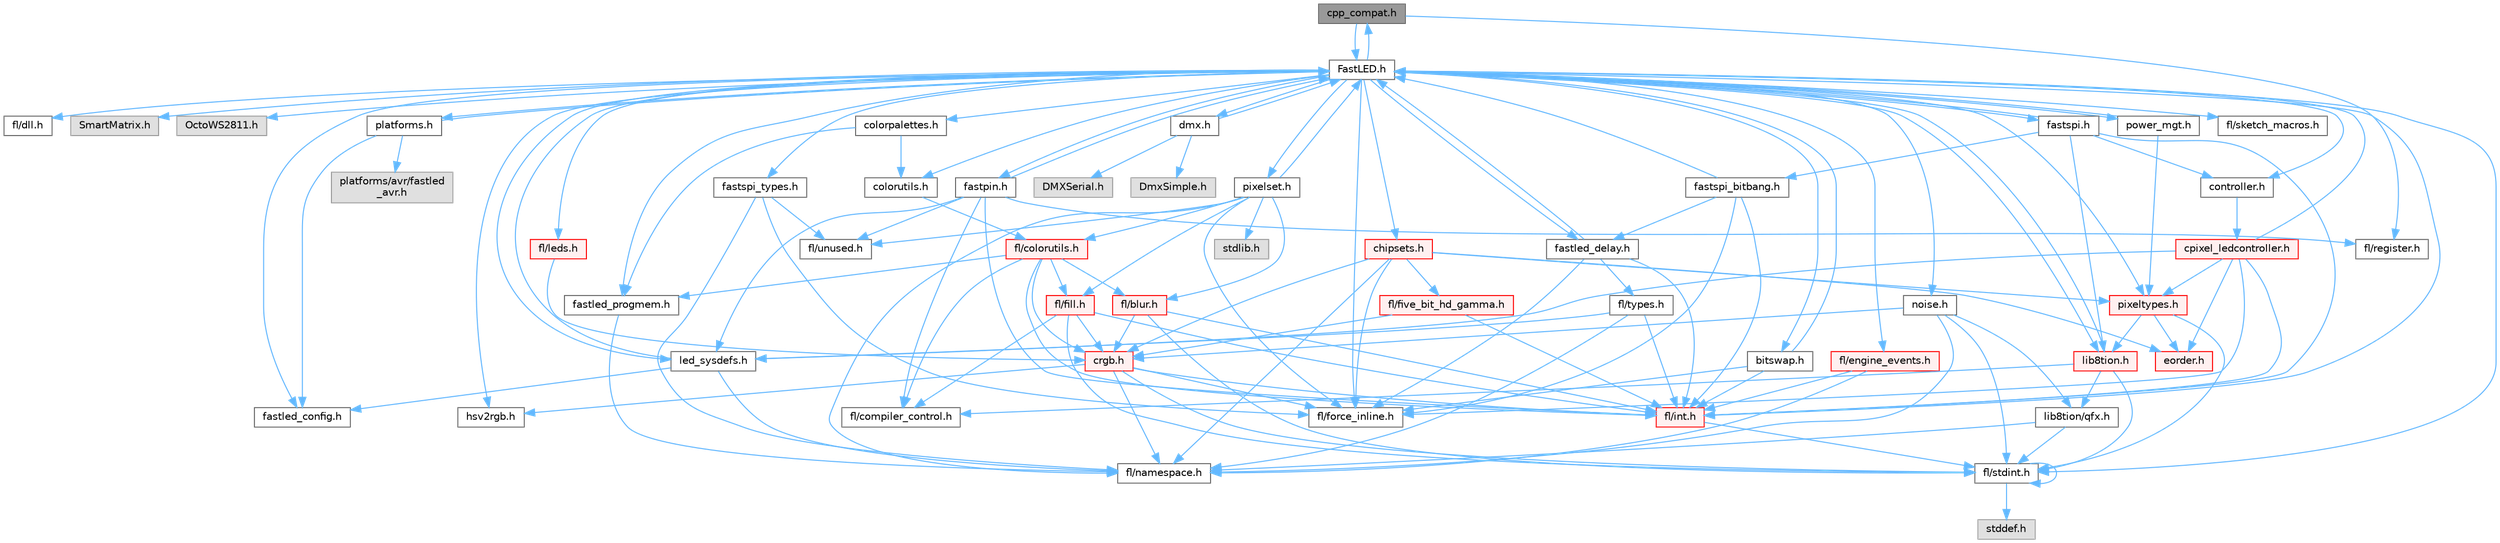 digraph "cpp_compat.h"
{
 // INTERACTIVE_SVG=YES
 // LATEX_PDF_SIZE
  bgcolor="transparent";
  edge [fontname=Helvetica,fontsize=10,labelfontname=Helvetica,labelfontsize=10];
  node [fontname=Helvetica,fontsize=10,shape=box,height=0.2,width=0.4];
  Node1 [id="Node000001",label="cpp_compat.h",height=0.2,width=0.4,color="gray40", fillcolor="grey60", style="filled", fontcolor="black",tooltip="Compatibility functions based on C++ version."];
  Node1 -> Node2 [id="edge1_Node000001_Node000002",color="steelblue1",style="solid",tooltip=" "];
  Node2 [id="Node000002",label="FastLED.h",height=0.2,width=0.4,color="grey40", fillcolor="white", style="filled",URL="$db/d97/_fast_l_e_d_8h.html",tooltip="central include file for FastLED, defines the CFastLED class/object"];
  Node2 -> Node3 [id="edge2_Node000002_Node000003",color="steelblue1",style="solid",tooltip=" "];
  Node3 [id="Node000003",label="fl/stdint.h",height=0.2,width=0.4,color="grey40", fillcolor="white", style="filled",URL="$df/dd8/stdint_8h.html",tooltip=" "];
  Node3 -> Node4 [id="edge3_Node000003_Node000004",color="steelblue1",style="solid",tooltip=" "];
  Node4 [id="Node000004",label="stddef.h",height=0.2,width=0.4,color="grey60", fillcolor="#E0E0E0", style="filled",tooltip=" "];
  Node3 -> Node3 [id="edge4_Node000003_Node000003",color="steelblue1",style="solid",tooltip=" "];
  Node2 -> Node5 [id="edge5_Node000002_Node000005",color="steelblue1",style="solid",tooltip=" "];
  Node5 [id="Node000005",label="fl/dll.h",height=0.2,width=0.4,color="grey40", fillcolor="white", style="filled",URL="$d3/d4b/dll_8h.html",tooltip="FastLED dynamic library interface - lightweight header for external callers."];
  Node2 -> Node6 [id="edge6_Node000002_Node000006",color="steelblue1",style="solid",tooltip=" "];
  Node6 [id="Node000006",label="SmartMatrix.h",height=0.2,width=0.4,color="grey60", fillcolor="#E0E0E0", style="filled",tooltip=" "];
  Node2 -> Node7 [id="edge7_Node000002_Node000007",color="steelblue1",style="solid",tooltip=" "];
  Node7 [id="Node000007",label="OctoWS2811.h",height=0.2,width=0.4,color="grey60", fillcolor="#E0E0E0", style="filled",tooltip=" "];
  Node2 -> Node8 [id="edge8_Node000002_Node000008",color="steelblue1",style="solid",tooltip=" "];
  Node8 [id="Node000008",label="fl/force_inline.h",height=0.2,width=0.4,color="grey40", fillcolor="white", style="filled",URL="$d4/d64/force__inline_8h.html",tooltip=" "];
  Node2 -> Node1 [id="edge9_Node000002_Node000001",color="steelblue1",style="solid",tooltip=" "];
  Node2 -> Node9 [id="edge10_Node000002_Node000009",color="steelblue1",style="solid",tooltip=" "];
  Node9 [id="Node000009",label="fastled_config.h",height=0.2,width=0.4,color="grey40", fillcolor="white", style="filled",URL="$d5/d11/fastled__config_8h.html",tooltip="Contains definitions that can be used to configure FastLED at compile time."];
  Node2 -> Node10 [id="edge11_Node000002_Node000010",color="steelblue1",style="solid",tooltip=" "];
  Node10 [id="Node000010",label="led_sysdefs.h",height=0.2,width=0.4,color="grey40", fillcolor="white", style="filled",URL="$d9/d3e/led__sysdefs_8h.html",tooltip="Determines which platform system definitions to include."];
  Node10 -> Node2 [id="edge12_Node000010_Node000002",color="steelblue1",style="solid",tooltip=" "];
  Node10 -> Node9 [id="edge13_Node000010_Node000009",color="steelblue1",style="solid",tooltip=" "];
  Node10 -> Node11 [id="edge14_Node000010_Node000011",color="steelblue1",style="solid",tooltip=" "];
  Node11 [id="Node000011",label="fl/namespace.h",height=0.2,width=0.4,color="grey40", fillcolor="white", style="filled",URL="$df/d2a/namespace_8h.html",tooltip="Implements the FastLED namespace macros."];
  Node2 -> Node12 [id="edge15_Node000002_Node000012",color="steelblue1",style="solid",tooltip=" "];
  Node12 [id="Node000012",label="fastled_delay.h",height=0.2,width=0.4,color="grey40", fillcolor="white", style="filled",URL="$d0/da8/fastled__delay_8h.html",tooltip="Utility functions and classes for managing delay cycles."];
  Node12 -> Node2 [id="edge16_Node000012_Node000002",color="steelblue1",style="solid",tooltip=" "];
  Node12 -> Node13 [id="edge17_Node000012_Node000013",color="steelblue1",style="solid",tooltip=" "];
  Node13 [id="Node000013",label="fl/types.h",height=0.2,width=0.4,color="grey40", fillcolor="white", style="filled",URL="$d7/da1/fl_2types_8h.html",tooltip=" "];
  Node13 -> Node11 [id="edge18_Node000013_Node000011",color="steelblue1",style="solid",tooltip=" "];
  Node13 -> Node14 [id="edge19_Node000013_Node000014",color="steelblue1",style="solid",tooltip=" "];
  Node14 [id="Node000014",label="fl/int.h",height=0.2,width=0.4,color="red", fillcolor="#FFF0F0", style="filled",URL="$d3/d7e/int_8h.html",tooltip=" "];
  Node14 -> Node3 [id="edge20_Node000014_Node000003",color="steelblue1",style="solid",tooltip=" "];
  Node13 -> Node10 [id="edge21_Node000013_Node000010",color="steelblue1",style="solid",tooltip=" "];
  Node12 -> Node8 [id="edge22_Node000012_Node000008",color="steelblue1",style="solid",tooltip=" "];
  Node12 -> Node14 [id="edge23_Node000012_Node000014",color="steelblue1",style="solid",tooltip=" "];
  Node2 -> Node16 [id="edge24_Node000002_Node000016",color="steelblue1",style="solid",tooltip=" "];
  Node16 [id="Node000016",label="bitswap.h",height=0.2,width=0.4,color="grey40", fillcolor="white", style="filled",URL="$de/ded/bitswap_8h.html",tooltip="Functions for doing a rotation of bits/bytes used by parallel output."];
  Node16 -> Node2 [id="edge25_Node000016_Node000002",color="steelblue1",style="solid",tooltip=" "];
  Node16 -> Node8 [id="edge26_Node000016_Node000008",color="steelblue1",style="solid",tooltip=" "];
  Node16 -> Node14 [id="edge27_Node000016_Node000014",color="steelblue1",style="solid",tooltip=" "];
  Node2 -> Node17 [id="edge28_Node000002_Node000017",color="steelblue1",style="solid",tooltip=" "];
  Node17 [id="Node000017",label="controller.h",height=0.2,width=0.4,color="grey40", fillcolor="white", style="filled",URL="$d2/dd9/controller_8h.html",tooltip="deprecated: base definitions used by led controllers for writing out led data"];
  Node17 -> Node18 [id="edge29_Node000017_Node000018",color="steelblue1",style="solid",tooltip=" "];
  Node18 [id="Node000018",label="cpixel_ledcontroller.h",height=0.2,width=0.4,color="red", fillcolor="#FFF0F0", style="filled",URL="$d9/d57/cpixel__ledcontroller_8h.html",tooltip="defines the templated version of the CLEDController class"];
  Node18 -> Node2 [id="edge30_Node000018_Node000002",color="steelblue1",style="solid",tooltip=" "];
  Node18 -> Node10 [id="edge31_Node000018_Node000010",color="steelblue1",style="solid",tooltip=" "];
  Node18 -> Node19 [id="edge32_Node000018_Node000019",color="steelblue1",style="solid",tooltip=" "];
  Node19 [id="Node000019",label="pixeltypes.h",height=0.2,width=0.4,color="red", fillcolor="#FFF0F0", style="filled",URL="$d2/dba/pixeltypes_8h.html",tooltip="Includes defintions for RGB and HSV pixels."];
  Node19 -> Node3 [id="edge33_Node000019_Node000003",color="steelblue1",style="solid",tooltip=" "];
  Node19 -> Node20 [id="edge34_Node000019_Node000020",color="steelblue1",style="solid",tooltip=" "];
  Node20 [id="Node000020",label="lib8tion.h",height=0.2,width=0.4,color="red", fillcolor="#FFF0F0", style="filled",URL="$df/da5/lib8tion_8h.html",tooltip="Fast, efficient 8-bit math functions specifically designed for high-performance LED programming."];
  Node20 -> Node2 [id="edge35_Node000020_Node000002",color="steelblue1",style="solid",tooltip=" "];
  Node20 -> Node23 [id="edge36_Node000020_Node000023",color="steelblue1",style="solid",tooltip=" "];
  Node23 [id="Node000023",label="fl/compiler_control.h",height=0.2,width=0.4,color="grey40", fillcolor="white", style="filled",URL="$d4/d54/compiler__control_8h.html",tooltip=" "];
  Node20 -> Node3 [id="edge37_Node000020_Node000003",color="steelblue1",style="solid",tooltip=" "];
  Node20 -> Node25 [id="edge38_Node000020_Node000025",color="steelblue1",style="solid",tooltip=" "];
  Node25 [id="Node000025",label="lib8tion/qfx.h",height=0.2,width=0.4,color="grey40", fillcolor="white", style="filled",URL="$d2/d19/qfx_8h.html",tooltip=" "];
  Node25 -> Node3 [id="edge39_Node000025_Node000003",color="steelblue1",style="solid",tooltip=" "];
  Node25 -> Node11 [id="edge40_Node000025_Node000011",color="steelblue1",style="solid",tooltip=" "];
  Node19 -> Node80 [id="edge41_Node000019_Node000080",color="steelblue1",style="solid",tooltip=" "];
  Node80 [id="Node000080",label="eorder.h",height=0.2,width=0.4,color="red", fillcolor="#FFF0F0", style="filled",URL="$db/d07/eorder_8h.html",tooltip="Defines color channel ordering enumerations."];
  Node18 -> Node80 [id="edge42_Node000018_Node000080",color="steelblue1",style="solid",tooltip=" "];
  Node18 -> Node8 [id="edge43_Node000018_Node000008",color="steelblue1",style="solid",tooltip=" "];
  Node18 -> Node14 [id="edge44_Node000018_Node000014",color="steelblue1",style="solid",tooltip=" "];
  Node2 -> Node115 [id="edge45_Node000002_Node000115",color="steelblue1",style="solid",tooltip=" "];
  Node115 [id="Node000115",label="fastpin.h",height=0.2,width=0.4,color="grey40", fillcolor="white", style="filled",URL="$db/d65/fastpin_8h.html",tooltip="Class base definitions for defining fast pin access."];
  Node115 -> Node2 [id="edge46_Node000115_Node000002",color="steelblue1",style="solid",tooltip=" "];
  Node115 -> Node23 [id="edge47_Node000115_Node000023",color="steelblue1",style="solid",tooltip=" "];
  Node115 -> Node10 [id="edge48_Node000115_Node000010",color="steelblue1",style="solid",tooltip=" "];
  Node115 -> Node52 [id="edge49_Node000115_Node000052",color="steelblue1",style="solid",tooltip=" "];
  Node52 [id="Node000052",label="fl/unused.h",height=0.2,width=0.4,color="grey40", fillcolor="white", style="filled",URL="$d8/d4b/unused_8h.html",tooltip=" "];
  Node115 -> Node14 [id="edge50_Node000115_Node000014",color="steelblue1",style="solid",tooltip=" "];
  Node115 -> Node116 [id="edge51_Node000115_Node000116",color="steelblue1",style="solid",tooltip=" "];
  Node116 [id="Node000116",label="fl/register.h",height=0.2,width=0.4,color="grey40", fillcolor="white", style="filled",URL="$df/d80/register_8h.html",tooltip=" "];
  Node2 -> Node117 [id="edge52_Node000002_Node000117",color="steelblue1",style="solid",tooltip=" "];
  Node117 [id="Node000117",label="fastspi_types.h",height=0.2,width=0.4,color="grey40", fillcolor="white", style="filled",URL="$d2/ddb/fastspi__types_8h.html",tooltip="Data types and constants used by SPI interfaces."];
  Node117 -> Node8 [id="edge53_Node000117_Node000008",color="steelblue1",style="solid",tooltip=" "];
  Node117 -> Node11 [id="edge54_Node000117_Node000011",color="steelblue1",style="solid",tooltip=" "];
  Node117 -> Node52 [id="edge55_Node000117_Node000052",color="steelblue1",style="solid",tooltip=" "];
  Node2 -> Node118 [id="edge56_Node000002_Node000118",color="steelblue1",style="solid",tooltip=" "];
  Node118 [id="Node000118",label="dmx.h",height=0.2,width=0.4,color="grey40", fillcolor="white", style="filled",URL="$d3/de1/dmx_8h.html",tooltip="Defines the DMX512-based LED controllers."];
  Node118 -> Node2 [id="edge57_Node000118_Node000002",color="steelblue1",style="solid",tooltip=" "];
  Node118 -> Node119 [id="edge58_Node000118_Node000119",color="steelblue1",style="solid",tooltip=" "];
  Node119 [id="Node000119",label="DmxSimple.h",height=0.2,width=0.4,color="grey60", fillcolor="#E0E0E0", style="filled",tooltip=" "];
  Node118 -> Node120 [id="edge59_Node000118_Node000120",color="steelblue1",style="solid",tooltip=" "];
  Node120 [id="Node000120",label="DMXSerial.h",height=0.2,width=0.4,color="grey60", fillcolor="#E0E0E0", style="filled",tooltip=" "];
  Node2 -> Node121 [id="edge60_Node000002_Node000121",color="steelblue1",style="solid",tooltip=" "];
  Node121 [id="Node000121",label="platforms.h",height=0.2,width=0.4,color="grey40", fillcolor="white", style="filled",URL="$da/dc9/platforms_8h.html",tooltip="Determines which platforms headers to include."];
  Node121 -> Node2 [id="edge61_Node000121_Node000002",color="steelblue1",style="solid",tooltip=" "];
  Node121 -> Node9 [id="edge62_Node000121_Node000009",color="steelblue1",style="solid",tooltip=" "];
  Node121 -> Node122 [id="edge63_Node000121_Node000122",color="steelblue1",style="solid",tooltip=" "];
  Node122 [id="Node000122",label="platforms/avr/fastled\l_avr.h",height=0.2,width=0.4,color="grey60", fillcolor="#E0E0E0", style="filled",tooltip=" "];
  Node2 -> Node29 [id="edge64_Node000002_Node000029",color="steelblue1",style="solid",tooltip=" "];
  Node29 [id="Node000029",label="fastled_progmem.h",height=0.2,width=0.4,color="grey40", fillcolor="white", style="filled",URL="$df/dab/fastled__progmem_8h.html",tooltip="Wrapper definitions to allow seamless use of PROGMEM in environments that have it."];
  Node29 -> Node11 [id="edge65_Node000029_Node000011",color="steelblue1",style="solid",tooltip=" "];
  Node2 -> Node20 [id="edge66_Node000002_Node000020",color="steelblue1",style="solid",tooltip=" "];
  Node2 -> Node19 [id="edge67_Node000002_Node000019",color="steelblue1",style="solid",tooltip=" "];
  Node2 -> Node76 [id="edge68_Node000002_Node000076",color="steelblue1",style="solid",tooltip=" "];
  Node76 [id="Node000076",label="hsv2rgb.h",height=0.2,width=0.4,color="grey40", fillcolor="white", style="filled",URL="$de/d9a/hsv2rgb_8h.html",tooltip="Functions to convert from the HSV colorspace to the RGB colorspace."];
  Node2 -> Node123 [id="edge69_Node000002_Node000123",color="steelblue1",style="solid",tooltip=" "];
  Node123 [id="Node000123",label="colorutils.h",height=0.2,width=0.4,color="grey40", fillcolor="white", style="filled",URL="$d1/dfb/colorutils_8h.html",tooltip=" "];
  Node123 -> Node124 [id="edge70_Node000123_Node000124",color="steelblue1",style="solid",tooltip=" "];
  Node124 [id="Node000124",label="fl/colorutils.h",height=0.2,width=0.4,color="red", fillcolor="#FFF0F0", style="filled",URL="$d7/df9/fl_2colorutils_8h.html",tooltip="Utility functions for color fill, palettes, blending, and more."];
  Node124 -> Node14 [id="edge71_Node000124_Node000014",color="steelblue1",style="solid",tooltip=" "];
  Node124 -> Node72 [id="edge72_Node000124_Node000072",color="steelblue1",style="solid",tooltip=" "];
  Node72 [id="Node000072",label="crgb.h",height=0.2,width=0.4,color="red", fillcolor="#FFF0F0", style="filled",URL="$db/dd1/crgb_8h.html",tooltip="Defines the red, green, and blue (RGB) pixel struct."];
  Node72 -> Node3 [id="edge73_Node000072_Node000003",color="steelblue1",style="solid",tooltip=" "];
  Node72 -> Node14 [id="edge74_Node000072_Node000014",color="steelblue1",style="solid",tooltip=" "];
  Node72 -> Node11 [id="edge75_Node000072_Node000011",color="steelblue1",style="solid",tooltip=" "];
  Node72 -> Node8 [id="edge76_Node000072_Node000008",color="steelblue1",style="solid",tooltip=" "];
  Node72 -> Node76 [id="edge77_Node000072_Node000076",color="steelblue1",style="solid",tooltip=" "];
  Node124 -> Node29 [id="edge78_Node000124_Node000029",color="steelblue1",style="solid",tooltip=" "];
  Node124 -> Node125 [id="edge79_Node000124_Node000125",color="steelblue1",style="solid",tooltip=" "];
  Node125 [id="Node000125",label="fl/blur.h",height=0.2,width=0.4,color="red", fillcolor="#FFF0F0", style="filled",URL="$d4/df5/blur_8h.html",tooltip=" "];
  Node125 -> Node3 [id="edge80_Node000125_Node000003",color="steelblue1",style="solid",tooltip=" "];
  Node125 -> Node14 [id="edge81_Node000125_Node000014",color="steelblue1",style="solid",tooltip=" "];
  Node125 -> Node72 [id="edge82_Node000125_Node000072",color="steelblue1",style="solid",tooltip=" "];
  Node124 -> Node127 [id="edge83_Node000124_Node000127",color="steelblue1",style="solid",tooltip=" "];
  Node127 [id="Node000127",label="fl/fill.h",height=0.2,width=0.4,color="red", fillcolor="#FFF0F0", style="filled",URL="$d2/d78/fill_8h.html",tooltip=" "];
  Node127 -> Node72 [id="edge84_Node000127_Node000072",color="steelblue1",style="solid",tooltip=" "];
  Node127 -> Node14 [id="edge85_Node000127_Node000014",color="steelblue1",style="solid",tooltip=" "];
  Node127 -> Node3 [id="edge86_Node000127_Node000003",color="steelblue1",style="solid",tooltip=" "];
  Node127 -> Node23 [id="edge87_Node000127_Node000023",color="steelblue1",style="solid",tooltip=" "];
  Node124 -> Node23 [id="edge88_Node000124_Node000023",color="steelblue1",style="solid",tooltip=" "];
  Node2 -> Node128 [id="edge89_Node000002_Node000128",color="steelblue1",style="solid",tooltip=" "];
  Node128 [id="Node000128",label="pixelset.h",height=0.2,width=0.4,color="grey40", fillcolor="white", style="filled",URL="$d4/d46/pixelset_8h.html",tooltip="Declares classes for managing logical groups of LEDs."];
  Node128 -> Node8 [id="edge90_Node000128_Node000008",color="steelblue1",style="solid",tooltip=" "];
  Node128 -> Node11 [id="edge91_Node000128_Node000011",color="steelblue1",style="solid",tooltip=" "];
  Node128 -> Node52 [id="edge92_Node000128_Node000052",color="steelblue1",style="solid",tooltip=" "];
  Node128 -> Node124 [id="edge93_Node000128_Node000124",color="steelblue1",style="solid",tooltip=" "];
  Node128 -> Node127 [id="edge94_Node000128_Node000127",color="steelblue1",style="solid",tooltip=" "];
  Node128 -> Node125 [id="edge95_Node000128_Node000125",color="steelblue1",style="solid",tooltip=" "];
  Node128 -> Node2 [id="edge96_Node000128_Node000002",color="steelblue1",style="solid",tooltip=" "];
  Node128 -> Node49 [id="edge97_Node000128_Node000049",color="steelblue1",style="solid",tooltip=" "];
  Node49 [id="Node000049",label="stdlib.h",height=0.2,width=0.4,color="grey60", fillcolor="#E0E0E0", style="filled",tooltip=" "];
  Node2 -> Node129 [id="edge98_Node000002_Node000129",color="steelblue1",style="solid",tooltip=" "];
  Node129 [id="Node000129",label="colorpalettes.h",height=0.2,width=0.4,color="grey40", fillcolor="white", style="filled",URL="$dc/dcc/colorpalettes_8h.html",tooltip="Declarations for the predefined color palettes supplied by FastLED."];
  Node129 -> Node123 [id="edge99_Node000129_Node000123",color="steelblue1",style="solid",tooltip=" "];
  Node129 -> Node29 [id="edge100_Node000129_Node000029",color="steelblue1",style="solid",tooltip=" "];
  Node2 -> Node130 [id="edge101_Node000002_Node000130",color="steelblue1",style="solid",tooltip=" "];
  Node130 [id="Node000130",label="noise.h",height=0.2,width=0.4,color="grey40", fillcolor="white", style="filled",URL="$d1/d31/noise_8h.html",tooltip="Functions to generate and fill arrays with noise."];
  Node130 -> Node3 [id="edge102_Node000130_Node000003",color="steelblue1",style="solid",tooltip=" "];
  Node130 -> Node72 [id="edge103_Node000130_Node000072",color="steelblue1",style="solid",tooltip=" "];
  Node130 -> Node11 [id="edge104_Node000130_Node000011",color="steelblue1",style="solid",tooltip=" "];
  Node130 -> Node25 [id="edge105_Node000130_Node000025",color="steelblue1",style="solid",tooltip=" "];
  Node2 -> Node131 [id="edge106_Node000002_Node000131",color="steelblue1",style="solid",tooltip=" "];
  Node131 [id="Node000131",label="power_mgt.h",height=0.2,width=0.4,color="grey40", fillcolor="white", style="filled",URL="$dc/d5b/power__mgt_8h.html",tooltip="Functions to limit the power used by FastLED."];
  Node131 -> Node2 [id="edge107_Node000131_Node000002",color="steelblue1",style="solid",tooltip=" "];
  Node131 -> Node19 [id="edge108_Node000131_Node000019",color="steelblue1",style="solid",tooltip=" "];
  Node2 -> Node132 [id="edge109_Node000002_Node000132",color="steelblue1",style="solid",tooltip=" "];
  Node132 [id="Node000132",label="fastspi.h",height=0.2,width=0.4,color="grey40", fillcolor="white", style="filled",URL="$d6/ddc/fastspi_8h.html",tooltip="Serial peripheral interface (SPI) definitions per platform."];
  Node132 -> Node2 [id="edge110_Node000132_Node000002",color="steelblue1",style="solid",tooltip=" "];
  Node132 -> Node17 [id="edge111_Node000132_Node000017",color="steelblue1",style="solid",tooltip=" "];
  Node132 -> Node20 [id="edge112_Node000132_Node000020",color="steelblue1",style="solid",tooltip=" "];
  Node132 -> Node133 [id="edge113_Node000132_Node000133",color="steelblue1",style="solid",tooltip=" "];
  Node133 [id="Node000133",label="fastspi_bitbang.h",height=0.2,width=0.4,color="grey40", fillcolor="white", style="filled",URL="$d9/d8d/fastspi__bitbang_8h.html",tooltip="Software SPI (aka bit-banging) support."];
  Node133 -> Node2 [id="edge114_Node000133_Node000002",color="steelblue1",style="solid",tooltip=" "];
  Node133 -> Node12 [id="edge115_Node000133_Node000012",color="steelblue1",style="solid",tooltip=" "];
  Node133 -> Node8 [id="edge116_Node000133_Node000008",color="steelblue1",style="solid",tooltip=" "];
  Node133 -> Node14 [id="edge117_Node000133_Node000014",color="steelblue1",style="solid",tooltip=" "];
  Node132 -> Node14 [id="edge118_Node000132_Node000014",color="steelblue1",style="solid",tooltip=" "];
  Node2 -> Node134 [id="edge119_Node000002_Node000134",color="steelblue1",style="solid",tooltip=" "];
  Node134 [id="Node000134",label="chipsets.h",height=0.2,width=0.4,color="red", fillcolor="#FFF0F0", style="filled",URL="$db/d66/chipsets_8h.html",tooltip="Contains the bulk of the definitions for the various LED chipsets supported."];
  Node134 -> Node19 [id="edge120_Node000134_Node000019",color="steelblue1",style="solid",tooltip=" "];
  Node134 -> Node86 [id="edge121_Node000134_Node000086",color="steelblue1",style="solid",tooltip=" "];
  Node86 [id="Node000086",label="fl/five_bit_hd_gamma.h",height=0.2,width=0.4,color="red", fillcolor="#FFF0F0", style="filled",URL="$dc/d44/five__bit__hd__gamma_8h.html",tooltip="Declares functions for five-bit gamma correction."];
  Node86 -> Node14 [id="edge122_Node000086_Node000014",color="steelblue1",style="solid",tooltip=" "];
  Node86 -> Node72 [id="edge123_Node000086_Node000072",color="steelblue1",style="solid",tooltip=" "];
  Node134 -> Node8 [id="edge124_Node000134_Node000008",color="steelblue1",style="solid",tooltip=" "];
  Node134 -> Node72 [id="edge125_Node000134_Node000072",color="steelblue1",style="solid",tooltip=" "];
  Node134 -> Node80 [id="edge126_Node000134_Node000080",color="steelblue1",style="solid",tooltip=" "];
  Node134 -> Node11 [id="edge127_Node000134_Node000011",color="steelblue1",style="solid",tooltip=" "];
  Node2 -> Node91 [id="edge128_Node000002_Node000091",color="steelblue1",style="solid",tooltip=" "];
  Node91 [id="Node000091",label="fl/engine_events.h",height=0.2,width=0.4,color="red", fillcolor="#FFF0F0", style="filled",URL="$db/dc0/engine__events_8h.html",tooltip=" "];
  Node91 -> Node11 [id="edge129_Node000091_Node000011",color="steelblue1",style="solid",tooltip=" "];
  Node91 -> Node14 [id="edge130_Node000091_Node000014",color="steelblue1",style="solid",tooltip=" "];
  Node2 -> Node136 [id="edge131_Node000002_Node000136",color="steelblue1",style="solid",tooltip=" "];
  Node136 [id="Node000136",label="fl/leds.h",height=0.2,width=0.4,color="red", fillcolor="#FFF0F0", style="filled",URL="$da/d78/leds_8h.html",tooltip=" "];
  Node136 -> Node72 [id="edge132_Node000136_Node000072",color="steelblue1",style="solid",tooltip=" "];
  Node2 -> Node14 [id="edge133_Node000002_Node000014",color="steelblue1",style="solid",tooltip=" "];
  Node2 -> Node108 [id="edge134_Node000002_Node000108",color="steelblue1",style="solid",tooltip=" "];
  Node108 [id="Node000108",label="fl/sketch_macros.h",height=0.2,width=0.4,color="grey40", fillcolor="white", style="filled",URL="$d1/dbc/sketch__macros_8h.html",tooltip=" "];
  Node1 -> Node116 [id="edge135_Node000001_Node000116",color="steelblue1",style="solid",tooltip=" "];
}
